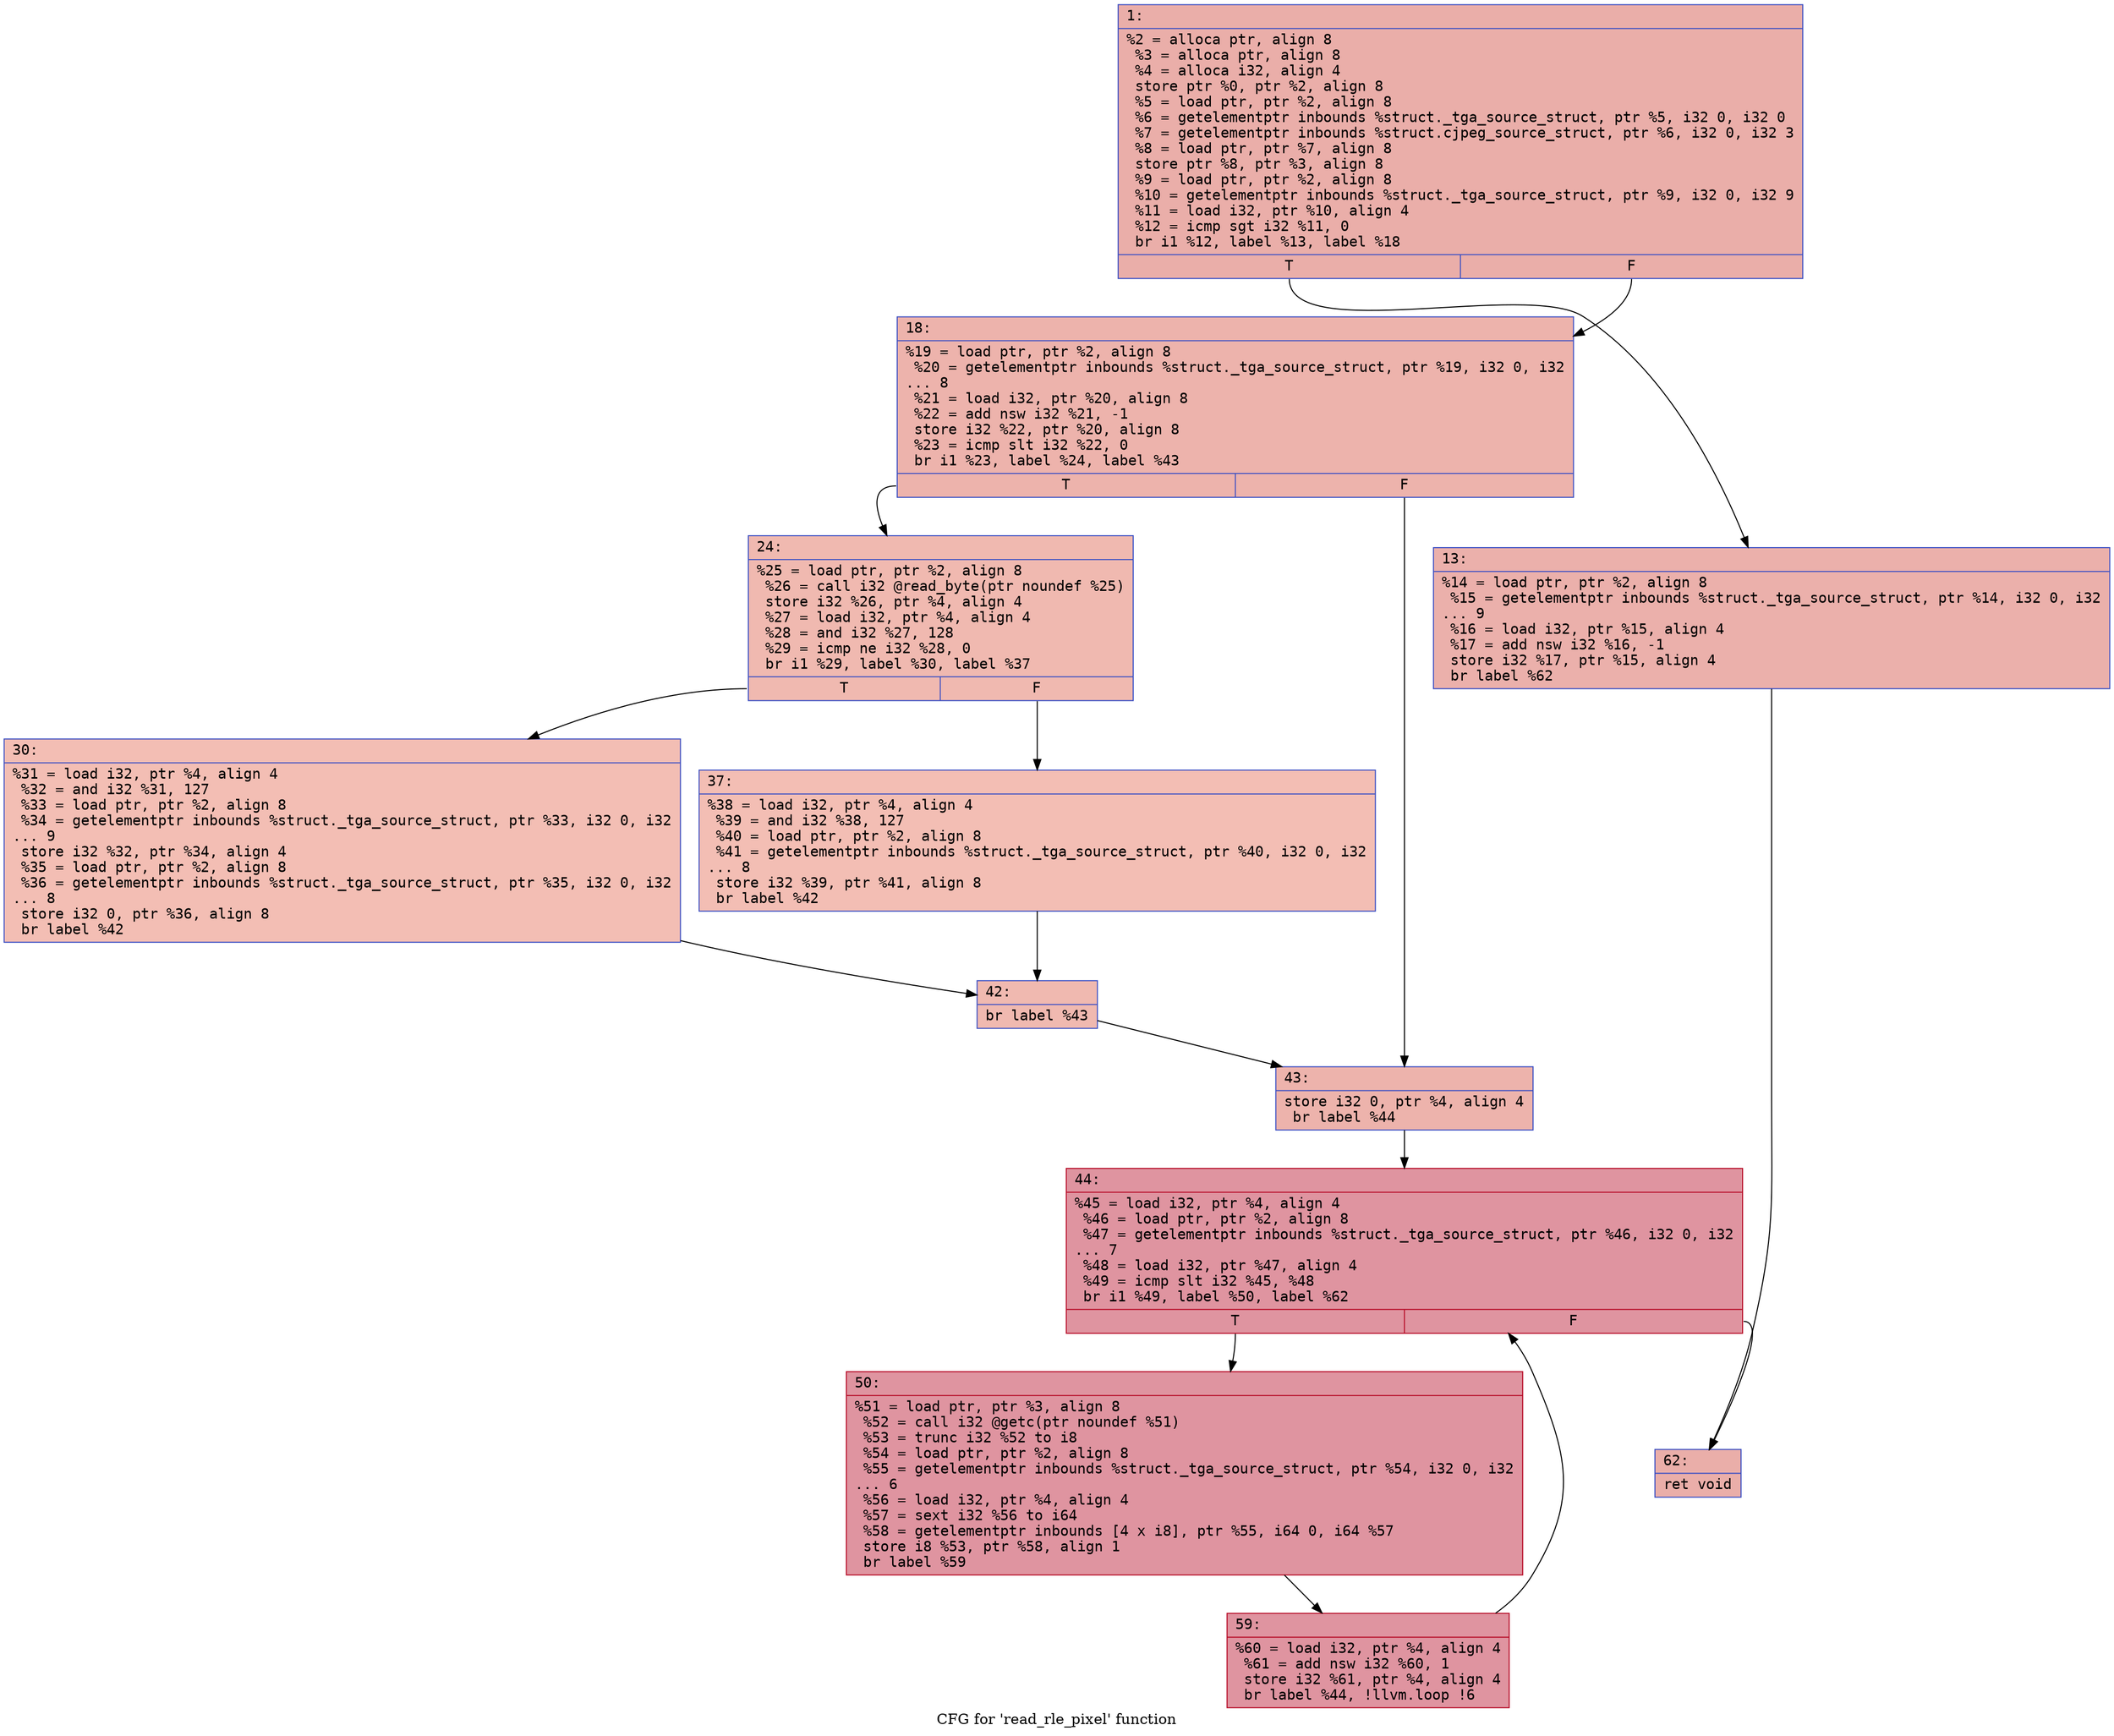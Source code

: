 digraph "CFG for 'read_rle_pixel' function" {
	label="CFG for 'read_rle_pixel' function";

	Node0x60000143b110 [shape=record,color="#3d50c3ff", style=filled, fillcolor="#d0473d70" fontname="Courier",label="{1:\l|  %2 = alloca ptr, align 8\l  %3 = alloca ptr, align 8\l  %4 = alloca i32, align 4\l  store ptr %0, ptr %2, align 8\l  %5 = load ptr, ptr %2, align 8\l  %6 = getelementptr inbounds %struct._tga_source_struct, ptr %5, i32 0, i32 0\l  %7 = getelementptr inbounds %struct.cjpeg_source_struct, ptr %6, i32 0, i32 3\l  %8 = load ptr, ptr %7, align 8\l  store ptr %8, ptr %3, align 8\l  %9 = load ptr, ptr %2, align 8\l  %10 = getelementptr inbounds %struct._tga_source_struct, ptr %9, i32 0, i32 9\l  %11 = load i32, ptr %10, align 4\l  %12 = icmp sgt i32 %11, 0\l  br i1 %12, label %13, label %18\l|{<s0>T|<s1>F}}"];
	Node0x60000143b110:s0 -> Node0x60000143b160[tooltip="1 -> 13\nProbability 62.50%" ];
	Node0x60000143b110:s1 -> Node0x60000143b1b0[tooltip="1 -> 18\nProbability 37.50%" ];
	Node0x60000143b160 [shape=record,color="#3d50c3ff", style=filled, fillcolor="#d24b4070" fontname="Courier",label="{13:\l|  %14 = load ptr, ptr %2, align 8\l  %15 = getelementptr inbounds %struct._tga_source_struct, ptr %14, i32 0, i32\l... 9\l  %16 = load i32, ptr %15, align 4\l  %17 = add nsw i32 %16, -1\l  store i32 %17, ptr %15, align 4\l  br label %62\l}"];
	Node0x60000143b160 -> Node0x60000143b480[tooltip="13 -> 62\nProbability 100.00%" ];
	Node0x60000143b1b0 [shape=record,color="#3d50c3ff", style=filled, fillcolor="#d6524470" fontname="Courier",label="{18:\l|  %19 = load ptr, ptr %2, align 8\l  %20 = getelementptr inbounds %struct._tga_source_struct, ptr %19, i32 0, i32\l... 8\l  %21 = load i32, ptr %20, align 8\l  %22 = add nsw i32 %21, -1\l  store i32 %22, ptr %20, align 8\l  %23 = icmp slt i32 %22, 0\l  br i1 %23, label %24, label %43\l|{<s0>T|<s1>F}}"];
	Node0x60000143b1b0:s0 -> Node0x60000143b200[tooltip="18 -> 24\nProbability 37.50%" ];
	Node0x60000143b1b0:s1 -> Node0x60000143b340[tooltip="18 -> 43\nProbability 62.50%" ];
	Node0x60000143b200 [shape=record,color="#3d50c3ff", style=filled, fillcolor="#de614d70" fontname="Courier",label="{24:\l|  %25 = load ptr, ptr %2, align 8\l  %26 = call i32 @read_byte(ptr noundef %25)\l  store i32 %26, ptr %4, align 4\l  %27 = load i32, ptr %4, align 4\l  %28 = and i32 %27, 128\l  %29 = icmp ne i32 %28, 0\l  br i1 %29, label %30, label %37\l|{<s0>T|<s1>F}}"];
	Node0x60000143b200:s0 -> Node0x60000143b250[tooltip="24 -> 30\nProbability 50.00%" ];
	Node0x60000143b200:s1 -> Node0x60000143b2a0[tooltip="24 -> 37\nProbability 50.00%" ];
	Node0x60000143b250 [shape=record,color="#3d50c3ff", style=filled, fillcolor="#e36c5570" fontname="Courier",label="{30:\l|  %31 = load i32, ptr %4, align 4\l  %32 = and i32 %31, 127\l  %33 = load ptr, ptr %2, align 8\l  %34 = getelementptr inbounds %struct._tga_source_struct, ptr %33, i32 0, i32\l... 9\l  store i32 %32, ptr %34, align 4\l  %35 = load ptr, ptr %2, align 8\l  %36 = getelementptr inbounds %struct._tga_source_struct, ptr %35, i32 0, i32\l... 8\l  store i32 0, ptr %36, align 8\l  br label %42\l}"];
	Node0x60000143b250 -> Node0x60000143b2f0[tooltip="30 -> 42\nProbability 100.00%" ];
	Node0x60000143b2a0 [shape=record,color="#3d50c3ff", style=filled, fillcolor="#e36c5570" fontname="Courier",label="{37:\l|  %38 = load i32, ptr %4, align 4\l  %39 = and i32 %38, 127\l  %40 = load ptr, ptr %2, align 8\l  %41 = getelementptr inbounds %struct._tga_source_struct, ptr %40, i32 0, i32\l... 8\l  store i32 %39, ptr %41, align 8\l  br label %42\l}"];
	Node0x60000143b2a0 -> Node0x60000143b2f0[tooltip="37 -> 42\nProbability 100.00%" ];
	Node0x60000143b2f0 [shape=record,color="#3d50c3ff", style=filled, fillcolor="#de614d70" fontname="Courier",label="{42:\l|  br label %43\l}"];
	Node0x60000143b2f0 -> Node0x60000143b340[tooltip="42 -> 43\nProbability 100.00%" ];
	Node0x60000143b340 [shape=record,color="#3d50c3ff", style=filled, fillcolor="#d6524470" fontname="Courier",label="{43:\l|  store i32 0, ptr %4, align 4\l  br label %44\l}"];
	Node0x60000143b340 -> Node0x60000143b390[tooltip="43 -> 44\nProbability 100.00%" ];
	Node0x60000143b390 [shape=record,color="#b70d28ff", style=filled, fillcolor="#b70d2870" fontname="Courier",label="{44:\l|  %45 = load i32, ptr %4, align 4\l  %46 = load ptr, ptr %2, align 8\l  %47 = getelementptr inbounds %struct._tga_source_struct, ptr %46, i32 0, i32\l... 7\l  %48 = load i32, ptr %47, align 4\l  %49 = icmp slt i32 %45, %48\l  br i1 %49, label %50, label %62\l|{<s0>T|<s1>F}}"];
	Node0x60000143b390:s0 -> Node0x60000143b3e0[tooltip="44 -> 50\nProbability 96.88%" ];
	Node0x60000143b390:s1 -> Node0x60000143b480[tooltip="44 -> 62\nProbability 3.12%" ];
	Node0x60000143b3e0 [shape=record,color="#b70d28ff", style=filled, fillcolor="#b70d2870" fontname="Courier",label="{50:\l|  %51 = load ptr, ptr %3, align 8\l  %52 = call i32 @getc(ptr noundef %51)\l  %53 = trunc i32 %52 to i8\l  %54 = load ptr, ptr %2, align 8\l  %55 = getelementptr inbounds %struct._tga_source_struct, ptr %54, i32 0, i32\l... 6\l  %56 = load i32, ptr %4, align 4\l  %57 = sext i32 %56 to i64\l  %58 = getelementptr inbounds [4 x i8], ptr %55, i64 0, i64 %57\l  store i8 %53, ptr %58, align 1\l  br label %59\l}"];
	Node0x60000143b3e0 -> Node0x60000143b430[tooltip="50 -> 59\nProbability 100.00%" ];
	Node0x60000143b430 [shape=record,color="#b70d28ff", style=filled, fillcolor="#b70d2870" fontname="Courier",label="{59:\l|  %60 = load i32, ptr %4, align 4\l  %61 = add nsw i32 %60, 1\l  store i32 %61, ptr %4, align 4\l  br label %44, !llvm.loop !6\l}"];
	Node0x60000143b430 -> Node0x60000143b390[tooltip="59 -> 44\nProbability 100.00%" ];
	Node0x60000143b480 [shape=record,color="#3d50c3ff", style=filled, fillcolor="#d0473d70" fontname="Courier",label="{62:\l|  ret void\l}"];
}
